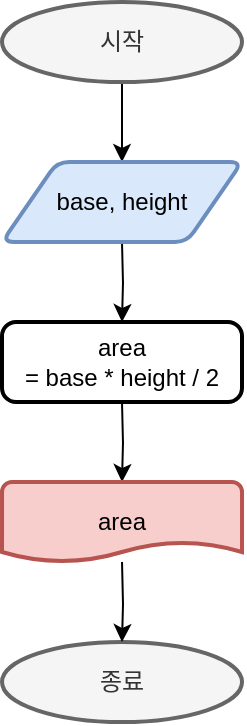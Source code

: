 <mxfile version="20.8.8" type="github">
  <diagram name="페이지-1" id="qB9HvfxZVmjldD9UJ_gb">
    <mxGraphModel dx="1050" dy="549" grid="1" gridSize="10" guides="1" tooltips="1" connect="1" arrows="1" fold="1" page="1" pageScale="1" pageWidth="827" pageHeight="1169" math="0" shadow="0">
      <root>
        <mxCell id="0" />
        <mxCell id="1" parent="0" />
        <mxCell id="MOpdb73LMPtrQkUADIEv-1" value="" style="edgeStyle=orthogonalEdgeStyle;rounded=0;orthogonalLoop=1;jettySize=auto;html=1;" edge="1" parent="1" source="MOpdb73LMPtrQkUADIEv-2">
          <mxGeometry relative="1" as="geometry">
            <mxPoint x="100" y="120" as="targetPoint" />
          </mxGeometry>
        </mxCell>
        <mxCell id="MOpdb73LMPtrQkUADIEv-2" value="시작" style="strokeWidth=2;html=1;shape=mxgraph.flowchart.start_1;whiteSpace=wrap;fillColor=#f5f5f5;fontColor=#333333;strokeColor=#666666;" vertex="1" parent="1">
          <mxGeometry x="40" y="40" width="120" height="40" as="geometry" />
        </mxCell>
        <mxCell id="MOpdb73LMPtrQkUADIEv-3" value="종료" style="strokeWidth=2;html=1;shape=mxgraph.flowchart.start_1;whiteSpace=wrap;fillColor=#f5f5f5;fontColor=#333333;strokeColor=#666666;" vertex="1" parent="1">
          <mxGeometry x="40.01" y="360" width="120" height="40" as="geometry" />
        </mxCell>
        <mxCell id="MOpdb73LMPtrQkUADIEv-4" value="" style="edgeStyle=orthogonalEdgeStyle;rounded=0;orthogonalLoop=1;jettySize=auto;html=1;" edge="1" parent="1">
          <mxGeometry relative="1" as="geometry">
            <mxPoint x="100" y="160" as="sourcePoint" />
            <mxPoint x="100" y="200" as="targetPoint" />
          </mxGeometry>
        </mxCell>
        <mxCell id="MOpdb73LMPtrQkUADIEv-6" value="" style="edgeStyle=orthogonalEdgeStyle;rounded=0;orthogonalLoop=1;jettySize=auto;html=1;" edge="1" parent="1">
          <mxGeometry relative="1" as="geometry">
            <mxPoint x="100" y="240" as="sourcePoint" />
            <mxPoint x="100" y="280" as="targetPoint" />
          </mxGeometry>
        </mxCell>
        <mxCell id="MOpdb73LMPtrQkUADIEv-8" value="" style="edgeStyle=orthogonalEdgeStyle;rounded=0;orthogonalLoop=1;jettySize=auto;html=1;" edge="1" parent="1" target="MOpdb73LMPtrQkUADIEv-3">
          <mxGeometry relative="1" as="geometry">
            <mxPoint x="100.01" y="320" as="sourcePoint" />
          </mxGeometry>
        </mxCell>
        <mxCell id="MOpdb73LMPtrQkUADIEv-10" value="base, height" style="shape=parallelogram;html=1;strokeWidth=2;perimeter=parallelogramPerimeter;whiteSpace=wrap;rounded=1;arcSize=12;size=0.23;fillColor=#dae8fc;strokeColor=#6c8ebf;" vertex="1" parent="1">
          <mxGeometry x="40.01" y="120" width="120" height="40" as="geometry" />
        </mxCell>
        <mxCell id="MOpdb73LMPtrQkUADIEv-11" value="area" style="strokeWidth=2;html=1;shape=mxgraph.flowchart.document2;whiteSpace=wrap;size=0.25;fillColor=#f8cecc;strokeColor=#b85450;" vertex="1" parent="1">
          <mxGeometry x="40.01" y="280" width="120" height="40" as="geometry" />
        </mxCell>
        <mxCell id="MOpdb73LMPtrQkUADIEv-13" value="area&lt;br&gt;= base * height / 2" style="rounded=1;whiteSpace=wrap;html=1;absoluteArcSize=1;arcSize=14;strokeWidth=2;" vertex="1" parent="1">
          <mxGeometry x="40" y="200" width="120" height="40" as="geometry" />
        </mxCell>
      </root>
    </mxGraphModel>
  </diagram>
</mxfile>
